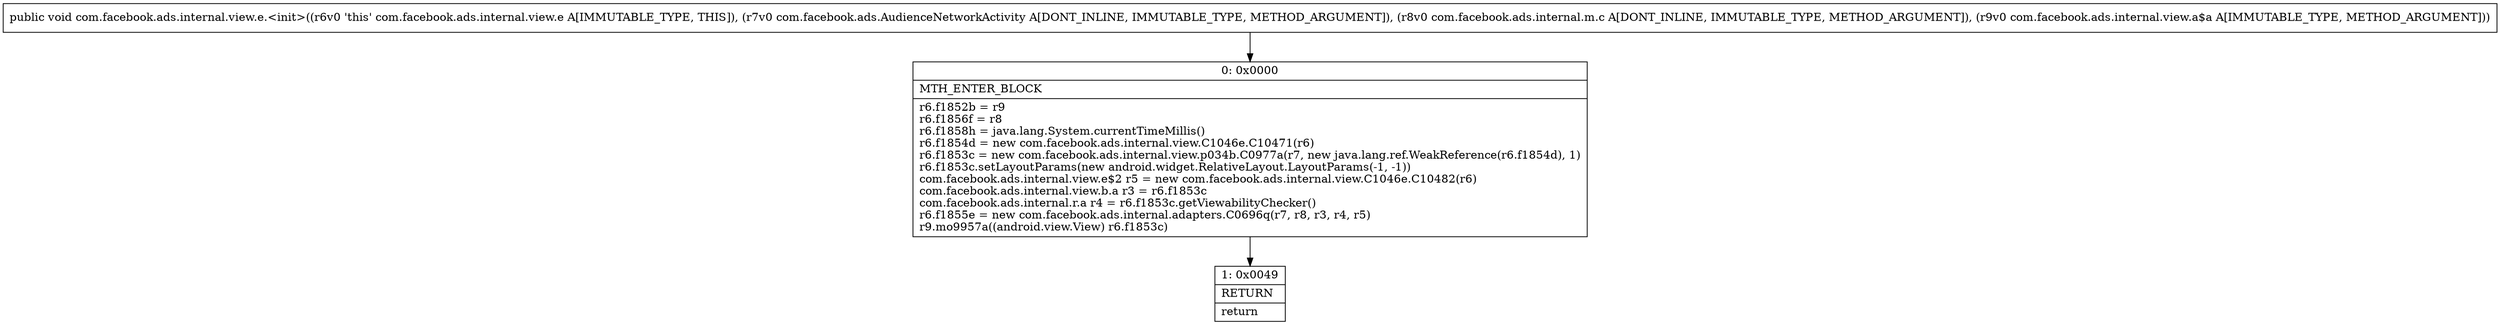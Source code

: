 digraph "CFG forcom.facebook.ads.internal.view.e.\<init\>(Lcom\/facebook\/ads\/AudienceNetworkActivity;Lcom\/facebook\/ads\/internal\/m\/c;Lcom\/facebook\/ads\/internal\/view\/a$a;)V" {
Node_0 [shape=record,label="{0\:\ 0x0000|MTH_ENTER_BLOCK\l|r6.f1852b = r9\lr6.f1856f = r8\lr6.f1858h = java.lang.System.currentTimeMillis()\lr6.f1854d = new com.facebook.ads.internal.view.C1046e.C10471(r6)\lr6.f1853c = new com.facebook.ads.internal.view.p034b.C0977a(r7, new java.lang.ref.WeakReference(r6.f1854d), 1)\lr6.f1853c.setLayoutParams(new android.widget.RelativeLayout.LayoutParams(\-1, \-1))\lcom.facebook.ads.internal.view.e$2 r5 = new com.facebook.ads.internal.view.C1046e.C10482(r6)\lcom.facebook.ads.internal.view.b.a r3 = r6.f1853c\lcom.facebook.ads.internal.r.a r4 = r6.f1853c.getViewabilityChecker()\lr6.f1855e = new com.facebook.ads.internal.adapters.C0696q(r7, r8, r3, r4, r5)\lr9.mo9957a((android.view.View) r6.f1853c)\l}"];
Node_1 [shape=record,label="{1\:\ 0x0049|RETURN\l|return\l}"];
MethodNode[shape=record,label="{public void com.facebook.ads.internal.view.e.\<init\>((r6v0 'this' com.facebook.ads.internal.view.e A[IMMUTABLE_TYPE, THIS]), (r7v0 com.facebook.ads.AudienceNetworkActivity A[DONT_INLINE, IMMUTABLE_TYPE, METHOD_ARGUMENT]), (r8v0 com.facebook.ads.internal.m.c A[DONT_INLINE, IMMUTABLE_TYPE, METHOD_ARGUMENT]), (r9v0 com.facebook.ads.internal.view.a$a A[IMMUTABLE_TYPE, METHOD_ARGUMENT])) }"];
MethodNode -> Node_0;
Node_0 -> Node_1;
}

